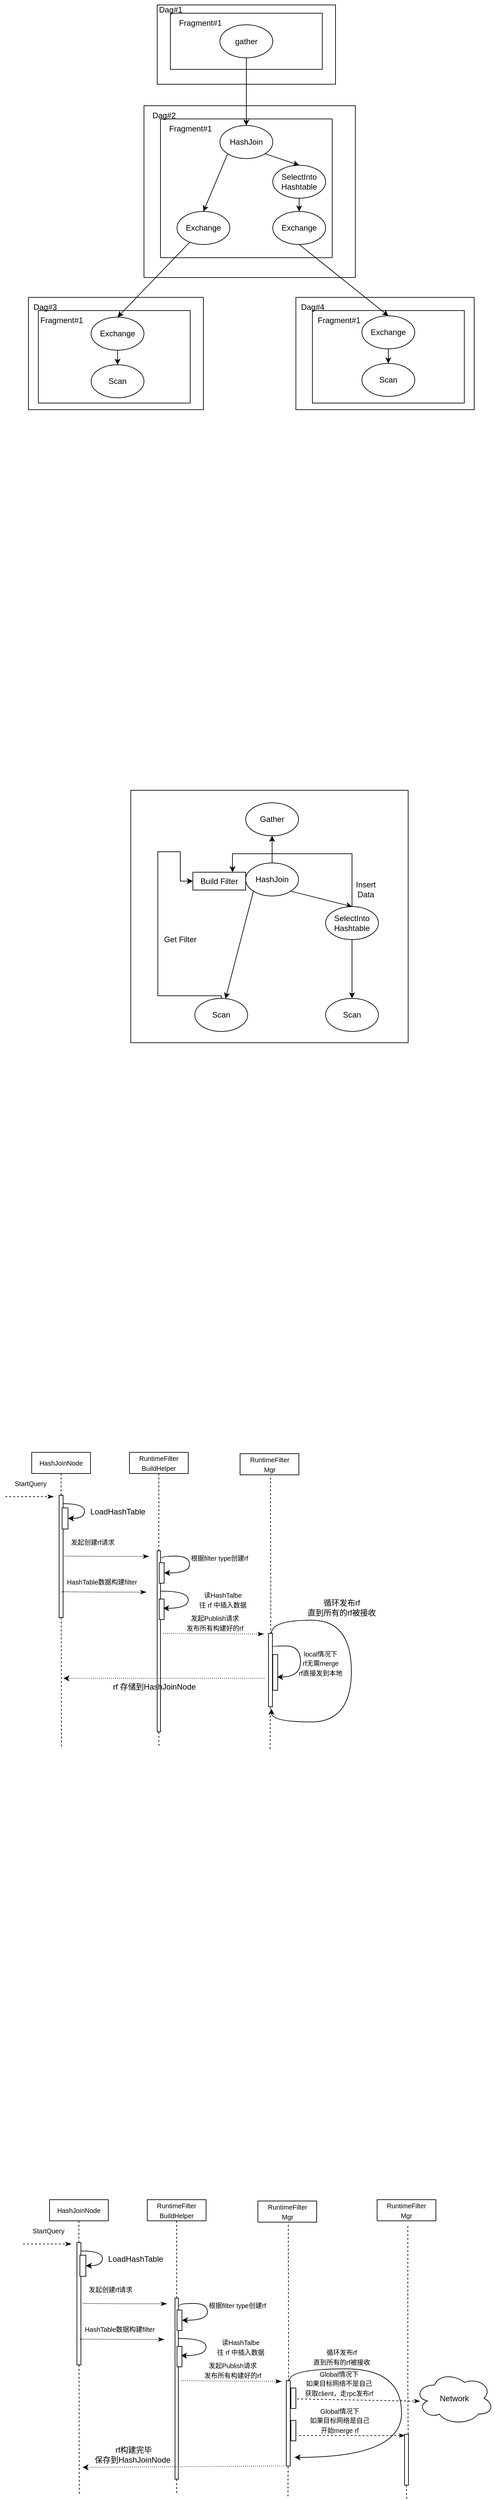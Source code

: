 <mxfile version="22.1.11" type="github">
  <diagram name="第 1 页" id="0k4TBifSkERZmbdtbySY">
    <mxGraphModel dx="954" dy="606" grid="0" gridSize="10" guides="1" tooltips="1" connect="1" arrows="1" fold="1" page="1" pageScale="1" pageWidth="827" pageHeight="1169" math="0" shadow="0">
      <root>
        <mxCell id="0" />
        <mxCell id="1" parent="0" />
        <mxCell id="LGNTD50chUgOsU70D988-14" value="" style="rounded=0;whiteSpace=wrap;html=1;" parent="1" vertex="1">
          <mxGeometry x="460" y="750" width="270" height="170" as="geometry" />
        </mxCell>
        <mxCell id="LGNTD50chUgOsU70D988-35" value="" style="rounded=0;whiteSpace=wrap;html=1;" parent="1" vertex="1">
          <mxGeometry x="485" y="770" width="230" height="140" as="geometry" />
        </mxCell>
        <mxCell id="LGNTD50chUgOsU70D988-13" value="" style="rounded=0;whiteSpace=wrap;html=1;" parent="1" vertex="1">
          <mxGeometry x="55" y="750" width="265" height="170" as="geometry" />
        </mxCell>
        <mxCell id="LGNTD50chUgOsU70D988-6" value="" style="rounded=0;whiteSpace=wrap;html=1;" parent="1" vertex="1">
          <mxGeometry x="230" y="460" width="320" height="260" as="geometry" />
        </mxCell>
        <mxCell id="LGNTD50chUgOsU70D988-2" value="" style="rounded=0;whiteSpace=wrap;html=1;" parent="1" vertex="1">
          <mxGeometry x="255" y="480" width="260" height="210" as="geometry" />
        </mxCell>
        <mxCell id="LGNTD50chUgOsU70D988-1" value="Exchange" style="ellipse;whiteSpace=wrap;html=1;" parent="1" vertex="1">
          <mxGeometry x="280" y="620" width="80" height="50" as="geometry" />
        </mxCell>
        <mxCell id="LGNTD50chUgOsU70D988-26" value="" style="edgeStyle=orthogonalEdgeStyle;rounded=0;orthogonalLoop=1;jettySize=auto;html=1;" parent="1" source="LGNTD50chUgOsU70D988-3" target="LGNTD50chUgOsU70D988-5" edge="1">
          <mxGeometry relative="1" as="geometry" />
        </mxCell>
        <mxCell id="LGNTD50chUgOsU70D988-3" value="SelectInto&lt;br&gt;Hashtable" style="ellipse;whiteSpace=wrap;html=1;" parent="1" vertex="1">
          <mxGeometry x="425" y="550" width="80" height="50" as="geometry" />
        </mxCell>
        <mxCell id="LGNTD50chUgOsU70D988-9" style="rounded=0;orthogonalLoop=1;jettySize=auto;html=1;exitX=1;exitY=1;exitDx=0;exitDy=0;entryX=0.5;entryY=0;entryDx=0;entryDy=0;" parent="1" source="LGNTD50chUgOsU70D988-4" target="LGNTD50chUgOsU70D988-3" edge="1">
          <mxGeometry relative="1" as="geometry" />
        </mxCell>
        <mxCell id="LGNTD50chUgOsU70D988-34" value="" style="rounded=0;whiteSpace=wrap;html=1;" parent="1" vertex="1">
          <mxGeometry x="70" y="770" width="230" height="140" as="geometry" />
        </mxCell>
        <mxCell id="LGNTD50chUgOsU70D988-25" style="rounded=0;orthogonalLoop=1;jettySize=auto;html=1;entryX=0.5;entryY=0;entryDx=0;entryDy=0;" parent="1" source="LGNTD50chUgOsU70D988-1" target="LGNTD50chUgOsU70D988-15" edge="1">
          <mxGeometry relative="1" as="geometry" />
        </mxCell>
        <mxCell id="LGNTD50chUgOsU70D988-12" style="rounded=0;orthogonalLoop=1;jettySize=auto;html=1;exitX=0;exitY=1;exitDx=0;exitDy=0;entryX=0.5;entryY=0;entryDx=0;entryDy=0;" parent="1" source="LGNTD50chUgOsU70D988-4" target="LGNTD50chUgOsU70D988-1" edge="1">
          <mxGeometry relative="1" as="geometry" />
        </mxCell>
        <mxCell id="LGNTD50chUgOsU70D988-4" value="HashJoin" style="ellipse;whiteSpace=wrap;html=1;" parent="1" vertex="1">
          <mxGeometry x="345" y="490" width="80" height="50" as="geometry" />
        </mxCell>
        <mxCell id="LGNTD50chUgOsU70D988-27" style="rounded=0;orthogonalLoop=1;jettySize=auto;html=1;exitX=0.5;exitY=1;exitDx=0;exitDy=0;entryX=0.5;entryY=0;entryDx=0;entryDy=0;" parent="1" source="LGNTD50chUgOsU70D988-5" target="LGNTD50chUgOsU70D988-16" edge="1">
          <mxGeometry relative="1" as="geometry" />
        </mxCell>
        <mxCell id="LGNTD50chUgOsU70D988-5" value="Exchange" style="ellipse;whiteSpace=wrap;html=1;" parent="1" vertex="1">
          <mxGeometry x="425" y="620" width="80" height="50" as="geometry" />
        </mxCell>
        <mxCell id="LGNTD50chUgOsU70D988-21" value="" style="edgeStyle=orthogonalEdgeStyle;rounded=0;orthogonalLoop=1;jettySize=auto;html=1;" parent="1" source="LGNTD50chUgOsU70D988-15" target="LGNTD50chUgOsU70D988-17" edge="1">
          <mxGeometry relative="1" as="geometry" />
        </mxCell>
        <mxCell id="LGNTD50chUgOsU70D988-15" value="Exchange" style="ellipse;whiteSpace=wrap;html=1;" parent="1" vertex="1">
          <mxGeometry x="150" y="780" width="80" height="50" as="geometry" />
        </mxCell>
        <mxCell id="LGNTD50chUgOsU70D988-22" value="" style="edgeStyle=orthogonalEdgeStyle;rounded=0;orthogonalLoop=1;jettySize=auto;html=1;" parent="1" source="LGNTD50chUgOsU70D988-16" target="LGNTD50chUgOsU70D988-18" edge="1">
          <mxGeometry relative="1" as="geometry" />
        </mxCell>
        <mxCell id="LGNTD50chUgOsU70D988-16" value="Exchange" style="ellipse;whiteSpace=wrap;html=1;" parent="1" vertex="1">
          <mxGeometry x="560" y="778" width="80" height="50" as="geometry" />
        </mxCell>
        <mxCell id="LGNTD50chUgOsU70D988-17" value="Scan" style="ellipse;whiteSpace=wrap;html=1;" parent="1" vertex="1">
          <mxGeometry x="150" y="852" width="80" height="50" as="geometry" />
        </mxCell>
        <mxCell id="LGNTD50chUgOsU70D988-18" value="Scan" style="ellipse;whiteSpace=wrap;html=1;" parent="1" vertex="1">
          <mxGeometry x="560" y="850" width="80" height="50" as="geometry" />
        </mxCell>
        <mxCell id="LGNTD50chUgOsU70D988-30" value="" style="rounded=0;whiteSpace=wrap;html=1;" parent="1" vertex="1">
          <mxGeometry x="250" y="307.5" width="270" height="120" as="geometry" />
        </mxCell>
        <mxCell id="LGNTD50chUgOsU70D988-33" value="" style="rounded=0;whiteSpace=wrap;html=1;" parent="1" vertex="1">
          <mxGeometry x="270" y="320" width="230" height="85" as="geometry" />
        </mxCell>
        <mxCell id="LGNTD50chUgOsU70D988-32" style="edgeStyle=orthogonalEdgeStyle;rounded=0;orthogonalLoop=1;jettySize=auto;html=1;" parent="1" source="LGNTD50chUgOsU70D988-31" target="LGNTD50chUgOsU70D988-4" edge="1">
          <mxGeometry relative="1" as="geometry" />
        </mxCell>
        <mxCell id="LGNTD50chUgOsU70D988-31" value="gather" style="ellipse;whiteSpace=wrap;html=1;" parent="1" vertex="1">
          <mxGeometry x="345" y="337.5" width="80" height="50" as="geometry" />
        </mxCell>
        <mxCell id="2ma7Ghk2zAE5fmu_fwJY-1" value="Fragment#1" style="text;html=1;align=center;verticalAlign=middle;resizable=0;points=[];autosize=1;strokeColor=none;fillColor=none;" parent="1" vertex="1">
          <mxGeometry x="480" y="770" width="90" height="30" as="geometry" />
        </mxCell>
        <mxCell id="2ma7Ghk2zAE5fmu_fwJY-2" value="Dag#1" style="text;html=1;align=center;verticalAlign=middle;resizable=0;points=[];autosize=1;strokeColor=none;fillColor=none;" parent="1" vertex="1">
          <mxGeometry x="240" y="300" width="60" height="30" as="geometry" />
        </mxCell>
        <mxCell id="2ma7Ghk2zAE5fmu_fwJY-3" value="Dag#2" style="text;html=1;align=center;verticalAlign=middle;resizable=0;points=[];autosize=1;strokeColor=none;fillColor=none;" parent="1" vertex="1">
          <mxGeometry x="230" y="460" width="60" height="30" as="geometry" />
        </mxCell>
        <mxCell id="2ma7Ghk2zAE5fmu_fwJY-4" value="Dag#3" style="text;html=1;align=center;verticalAlign=middle;resizable=0;points=[];autosize=1;strokeColor=none;fillColor=none;" parent="1" vertex="1">
          <mxGeometry x="50" y="750" width="60" height="30" as="geometry" />
        </mxCell>
        <mxCell id="2ma7Ghk2zAE5fmu_fwJY-5" value="Dag#4" style="text;html=1;align=center;verticalAlign=middle;resizable=0;points=[];autosize=1;strokeColor=none;fillColor=none;" parent="1" vertex="1">
          <mxGeometry x="455" y="750" width="60" height="30" as="geometry" />
        </mxCell>
        <mxCell id="2ma7Ghk2zAE5fmu_fwJY-6" value="Fragment#1" style="text;html=1;align=center;verticalAlign=middle;resizable=0;points=[];autosize=1;strokeColor=none;fillColor=none;" parent="1" vertex="1">
          <mxGeometry x="60" y="770" width="90" height="30" as="geometry" />
        </mxCell>
        <mxCell id="2ma7Ghk2zAE5fmu_fwJY-7" value="Fragment#1" style="text;html=1;align=center;verticalAlign=middle;resizable=0;points=[];autosize=1;strokeColor=none;fillColor=none;" parent="1" vertex="1">
          <mxGeometry x="270" y="320" width="90" height="30" as="geometry" />
        </mxCell>
        <mxCell id="2ma7Ghk2zAE5fmu_fwJY-8" value="Fragment#1" style="text;html=1;align=center;verticalAlign=middle;resizable=0;points=[];autosize=1;strokeColor=none;fillColor=none;" parent="1" vertex="1">
          <mxGeometry x="255" y="480" width="90" height="30" as="geometry" />
        </mxCell>
        <mxCell id="CpbZUt9SCDzq-T55aCew-1" value="" style="rounded=0;whiteSpace=wrap;html=1;" vertex="1" parent="1">
          <mxGeometry x="210" y="1496" width="420" height="382" as="geometry" />
        </mxCell>
        <mxCell id="CpbZUt9SCDzq-T55aCew-7" style="rounded=0;orthogonalLoop=1;jettySize=auto;html=1;exitX=1;exitY=1;exitDx=0;exitDy=0;entryX=0.5;entryY=0;entryDx=0;entryDy=0;" edge="1" parent="1" source="CpbZUt9SCDzq-T55aCew-2" target="CpbZUt9SCDzq-T55aCew-3">
          <mxGeometry relative="1" as="geometry" />
        </mxCell>
        <mxCell id="CpbZUt9SCDzq-T55aCew-12" style="rounded=0;orthogonalLoop=1;jettySize=auto;html=1;exitX=0;exitY=1;exitDx=0;exitDy=0;" edge="1" parent="1" source="CpbZUt9SCDzq-T55aCew-2" target="CpbZUt9SCDzq-T55aCew-5">
          <mxGeometry relative="1" as="geometry" />
        </mxCell>
        <mxCell id="CpbZUt9SCDzq-T55aCew-26" value="" style="edgeStyle=orthogonalEdgeStyle;rounded=0;orthogonalLoop=1;jettySize=auto;html=1;" edge="1" parent="1" source="CpbZUt9SCDzq-T55aCew-2" target="CpbZUt9SCDzq-T55aCew-25">
          <mxGeometry relative="1" as="geometry" />
        </mxCell>
        <mxCell id="CpbZUt9SCDzq-T55aCew-2" value="HashJoin" style="ellipse;whiteSpace=wrap;html=1;" vertex="1" parent="1">
          <mxGeometry x="384" y="1606" width="80" height="50" as="geometry" />
        </mxCell>
        <mxCell id="CpbZUt9SCDzq-T55aCew-9" value="" style="edgeStyle=orthogonalEdgeStyle;rounded=0;orthogonalLoop=1;jettySize=auto;html=1;" edge="1" parent="1" source="CpbZUt9SCDzq-T55aCew-3" target="CpbZUt9SCDzq-T55aCew-4">
          <mxGeometry relative="1" as="geometry" />
        </mxCell>
        <mxCell id="CpbZUt9SCDzq-T55aCew-21" style="edgeStyle=orthogonalEdgeStyle;rounded=0;orthogonalLoop=1;jettySize=auto;html=1;entryX=0.75;entryY=0;entryDx=0;entryDy=0;" edge="1" parent="1" source="CpbZUt9SCDzq-T55aCew-3" target="CpbZUt9SCDzq-T55aCew-13">
          <mxGeometry relative="1" as="geometry">
            <Array as="points">
              <mxPoint x="492" y="1592" />
              <mxPoint x="314" y="1592" />
            </Array>
          </mxGeometry>
        </mxCell>
        <mxCell id="CpbZUt9SCDzq-T55aCew-3" value="SelectInto&lt;br&gt;Hashtable" style="ellipse;whiteSpace=wrap;html=1;" vertex="1" parent="1">
          <mxGeometry x="505" y="1672" width="80" height="50" as="geometry" />
        </mxCell>
        <mxCell id="CpbZUt9SCDzq-T55aCew-4" value="Scan" style="ellipse;whiteSpace=wrap;html=1;" vertex="1" parent="1">
          <mxGeometry x="505" y="1811" width="80" height="50" as="geometry" />
        </mxCell>
        <mxCell id="CpbZUt9SCDzq-T55aCew-5" value="Scan" style="ellipse;whiteSpace=wrap;html=1;" vertex="1" parent="1">
          <mxGeometry x="307" y="1811" width="80" height="50" as="geometry" />
        </mxCell>
        <mxCell id="CpbZUt9SCDzq-T55aCew-17" style="edgeStyle=orthogonalEdgeStyle;rounded=0;orthogonalLoop=1;jettySize=auto;html=1;entryX=0.5;entryY=0;entryDx=0;entryDy=0;endArrow=none;endFill=0;startArrow=classic;startFill=1;" edge="1" parent="1" source="CpbZUt9SCDzq-T55aCew-13" target="CpbZUt9SCDzq-T55aCew-5">
          <mxGeometry relative="1" as="geometry">
            <Array as="points">
              <mxPoint x="285" y="1634" />
              <mxPoint x="285" y="1589" />
              <mxPoint x="251" y="1589" />
              <mxPoint x="251" y="1807" />
            </Array>
          </mxGeometry>
        </mxCell>
        <mxCell id="CpbZUt9SCDzq-T55aCew-13" value="Build Filter" style="rounded=0;whiteSpace=wrap;html=1;" vertex="1" parent="1">
          <mxGeometry x="304" y="1620" width="80" height="27" as="geometry" />
        </mxCell>
        <mxCell id="CpbZUt9SCDzq-T55aCew-18" value="Get Filter" style="text;html=1;strokeColor=none;fillColor=none;align=center;verticalAlign=middle;whiteSpace=wrap;rounded=0;" vertex="1" parent="1">
          <mxGeometry x="255" y="1707" width="60" height="30" as="geometry" />
        </mxCell>
        <mxCell id="CpbZUt9SCDzq-T55aCew-22" value="Insert Data" style="text;html=1;strokeColor=none;fillColor=none;align=center;verticalAlign=middle;whiteSpace=wrap;rounded=0;" vertex="1" parent="1">
          <mxGeometry x="536" y="1631" width="60" height="30" as="geometry" />
        </mxCell>
        <mxCell id="CpbZUt9SCDzq-T55aCew-25" value="Gather" style="ellipse;whiteSpace=wrap;html=1;" vertex="1" parent="1">
          <mxGeometry x="384" y="1515" width="80" height="50" as="geometry" />
        </mxCell>
        <mxCell id="CpbZUt9SCDzq-T55aCew-35" style="rounded=0;orthogonalLoop=1;jettySize=auto;html=1;endArrow=none;endFill=0;dashed=1;" edge="1" parent="1" source="CpbZUt9SCDzq-T55aCew-39">
          <mxGeometry relative="1" as="geometry">
            <mxPoint x="105" y="2945" as="targetPoint" />
          </mxGeometry>
        </mxCell>
        <mxCell id="CpbZUt9SCDzq-T55aCew-27" value="&lt;font style=&quot;font-size: 10px;&quot;&gt;HashJoinNode&lt;/font&gt;" style="rounded=0;whiteSpace=wrap;html=1;" vertex="1" parent="1">
          <mxGeometry x="60" y="2498" width="89" height="32" as="geometry" />
        </mxCell>
        <mxCell id="CpbZUt9SCDzq-T55aCew-29" value="&lt;font style=&quot;font-size: 10px;&quot;&gt;RuntimeFilter&lt;br&gt;Mgr&lt;/font&gt;" style="rounded=0;whiteSpace=wrap;html=1;" vertex="1" parent="1">
          <mxGeometry x="375.5" y="2500" width="89" height="32" as="geometry" />
        </mxCell>
        <mxCell id="CpbZUt9SCDzq-T55aCew-36" style="edgeStyle=orthogonalEdgeStyle;rounded=0;orthogonalLoop=1;jettySize=auto;html=1;endArrow=none;endFill=0;dashed=1;" edge="1" parent="1" source="CpbZUt9SCDzq-T55aCew-47">
          <mxGeometry relative="1" as="geometry">
            <mxPoint x="253" y="2944" as="targetPoint" />
          </mxGeometry>
        </mxCell>
        <mxCell id="CpbZUt9SCDzq-T55aCew-30" value="&lt;font style=&quot;font-size: 10px;&quot;&gt;RuntimeFilter&lt;br&gt;BuildHelper&lt;/font&gt;" style="rounded=0;whiteSpace=wrap;html=1;" vertex="1" parent="1">
          <mxGeometry x="208" y="2498" width="89" height="32" as="geometry" />
        </mxCell>
        <mxCell id="CpbZUt9SCDzq-T55aCew-40" value="" style="rounded=0;orthogonalLoop=1;jettySize=auto;html=1;endArrow=none;endFill=0;dashed=1;" edge="1" parent="1" source="CpbZUt9SCDzq-T55aCew-27" target="CpbZUt9SCDzq-T55aCew-39">
          <mxGeometry relative="1" as="geometry">
            <mxPoint x="105" y="2530" as="sourcePoint" />
            <mxPoint x="104.5" y="2929" as="targetPoint" />
          </mxGeometry>
        </mxCell>
        <mxCell id="CpbZUt9SCDzq-T55aCew-45" style="edgeStyle=orthogonalEdgeStyle;rounded=0;orthogonalLoop=1;jettySize=auto;html=1;exitX=0.833;exitY=0.068;exitDx=0;exitDy=0;entryX=1;entryY=0.5;entryDx=0;entryDy=0;exitPerimeter=0;curved=1;" edge="1" parent="1" source="CpbZUt9SCDzq-T55aCew-39" target="CpbZUt9SCDzq-T55aCew-43">
          <mxGeometry relative="1" as="geometry">
            <Array as="points">
              <mxPoint x="140" y="2576" />
              <mxPoint x="140" y="2598" />
            </Array>
          </mxGeometry>
        </mxCell>
        <mxCell id="CpbZUt9SCDzq-T55aCew-49" style="edgeStyle=orthogonalEdgeStyle;rounded=0;orthogonalLoop=1;jettySize=auto;html=1;exitX=1;exitY=0.5;exitDx=0;exitDy=0;dashed=1;dashPattern=1 1;endArrow=classicThin;endFill=1;" edge="1" parent="1">
          <mxGeometry relative="1" as="geometry">
            <mxPoint x="237.5" y="2655.5" as="targetPoint" />
            <mxPoint x="110" y="2655" as="sourcePoint" />
          </mxGeometry>
        </mxCell>
        <mxCell id="CpbZUt9SCDzq-T55aCew-39" value="" style="rounded=0;whiteSpace=wrap;html=1;" vertex="1" parent="1">
          <mxGeometry x="101.5" y="2563" width="6" height="185" as="geometry" />
        </mxCell>
        <mxCell id="CpbZUt9SCDzq-T55aCew-41" value="" style="endArrow=classicThin;html=1;rounded=0;dashed=1;endFill=1;" edge="1" parent="1">
          <mxGeometry width="50" height="50" relative="1" as="geometry">
            <mxPoint x="20" y="2565" as="sourcePoint" />
            <mxPoint x="93" y="2565" as="targetPoint" />
          </mxGeometry>
        </mxCell>
        <mxCell id="CpbZUt9SCDzq-T55aCew-42" value="&lt;font style=&quot;font-size: 10px;&quot;&gt;StartQuery&lt;/font&gt;" style="text;html=1;align=center;verticalAlign=middle;resizable=0;points=[];autosize=1;strokeColor=none;fillColor=none;" vertex="1" parent="1">
          <mxGeometry x="25" y="2532" width="66" height="26" as="geometry" />
        </mxCell>
        <mxCell id="CpbZUt9SCDzq-T55aCew-43" value="" style="rounded=0;whiteSpace=wrap;html=1;" vertex="1" parent="1">
          <mxGeometry x="106" y="2582" width="9" height="32" as="geometry" />
        </mxCell>
        <mxCell id="CpbZUt9SCDzq-T55aCew-46" value="LoadHashTable" style="text;html=1;align=center;verticalAlign=middle;resizable=0;points=[];autosize=1;strokeColor=none;fillColor=none;" vertex="1" parent="1">
          <mxGeometry x="139.5" y="2575" width="101" height="26" as="geometry" />
        </mxCell>
        <mxCell id="CpbZUt9SCDzq-T55aCew-48" value="" style="edgeStyle=orthogonalEdgeStyle;rounded=0;orthogonalLoop=1;jettySize=auto;html=1;endArrow=none;endFill=0;dashed=1;" edge="1" parent="1" source="CpbZUt9SCDzq-T55aCew-30" target="CpbZUt9SCDzq-T55aCew-47">
          <mxGeometry relative="1" as="geometry">
            <mxPoint x="253" y="2530" as="sourcePoint" />
            <mxPoint x="252.5" y="2929" as="targetPoint" />
          </mxGeometry>
        </mxCell>
        <mxCell id="CpbZUt9SCDzq-T55aCew-64" style="edgeStyle=orthogonalEdgeStyle;rounded=0;orthogonalLoop=1;jettySize=auto;html=1;exitX=1.3;exitY=0.042;exitDx=0;exitDy=0;entryX=0.5;entryY=0;entryDx=0;entryDy=0;curved=1;exitPerimeter=0;" edge="1" parent="1" source="CpbZUt9SCDzq-T55aCew-47" target="CpbZUt9SCDzq-T55aCew-63">
          <mxGeometry relative="1" as="geometry">
            <Array as="points">
              <mxPoint x="299" y="2655" />
              <mxPoint x="299" y="2681" />
            </Array>
          </mxGeometry>
        </mxCell>
        <mxCell id="CpbZUt9SCDzq-T55aCew-47" value="" style="rounded=0;whiteSpace=wrap;html=1;" vertex="1" parent="1">
          <mxGeometry x="250" y="2647" width="5" height="274" as="geometry" />
        </mxCell>
        <mxCell id="CpbZUt9SCDzq-T55aCew-50" value="&lt;font style=&quot;font-size: 10px;&quot;&gt;发起创建rf请求&lt;/font&gt;" style="text;html=1;align=center;verticalAlign=middle;resizable=0;points=[];autosize=1;strokeColor=none;fillColor=none;" vertex="1" parent="1">
          <mxGeometry x="110" y="2621" width="84" height="26" as="geometry" />
        </mxCell>
        <mxCell id="CpbZUt9SCDzq-T55aCew-63" value="" style="rounded=0;whiteSpace=wrap;html=1;direction=south;" vertex="1" parent="1">
          <mxGeometry x="253" y="2665" width="7.5" height="31" as="geometry" />
        </mxCell>
        <mxCell id="CpbZUt9SCDzq-T55aCew-65" value="&lt;font style=&quot;font-size: 10px;&quot;&gt;根据filter type创建rf&lt;/font&gt;" style="text;html=1;align=center;verticalAlign=middle;resizable=0;points=[];autosize=1;strokeColor=none;fillColor=none;" vertex="1" parent="1">
          <mxGeometry x="291.5" y="2645" width="105" height="26" as="geometry" />
        </mxCell>
        <mxCell id="CpbZUt9SCDzq-T55aCew-66" value="" style="rounded=0;whiteSpace=wrap;html=1;direction=south;" vertex="1" parent="1">
          <mxGeometry x="253" y="2720" width="7.5" height="31" as="geometry" />
        </mxCell>
        <mxCell id="CpbZUt9SCDzq-T55aCew-67" style="edgeStyle=orthogonalEdgeStyle;rounded=0;orthogonalLoop=1;jettySize=auto;html=1;exitX=1.3;exitY=0.042;exitDx=0;exitDy=0;entryX=0.5;entryY=0;entryDx=0;entryDy=0;curved=1;exitPerimeter=0;" edge="1" parent="1">
          <mxGeometry relative="1" as="geometry">
            <mxPoint x="255" y="2708" as="sourcePoint" />
            <mxPoint x="259" y="2734" as="targetPoint" />
            <Array as="points">
              <mxPoint x="297" y="2708" />
              <mxPoint x="297" y="2734" />
            </Array>
          </mxGeometry>
        </mxCell>
        <mxCell id="CpbZUt9SCDzq-T55aCew-68" value="&lt;font style=&quot;font-size: 10px;&quot;&gt;读HashTalbe&lt;br&gt;往 rf 中插入数据&lt;/font&gt;" style="text;html=1;align=center;verticalAlign=middle;resizable=0;points=[];autosize=1;strokeColor=none;fillColor=none;" vertex="1" parent="1">
          <mxGeometry x="304" y="2700" width="90" height="41" as="geometry" />
        </mxCell>
        <mxCell id="CpbZUt9SCDzq-T55aCew-69" style="rounded=0;orthogonalLoop=1;jettySize=auto;html=1;exitX=1.1;exitY=0.717;exitDx=0;exitDy=0;dashed=1;dashPattern=1 2;endArrow=classicThin;endFill=1;exitPerimeter=0;" edge="1" parent="1">
          <mxGeometry relative="1" as="geometry">
            <mxPoint x="411.25" y="2772.99" as="targetPoint" />
            <mxPoint x="259" y="2772.003" as="sourcePoint" />
          </mxGeometry>
        </mxCell>
        <mxCell id="CpbZUt9SCDzq-T55aCew-70" value="&lt;font style=&quot;font-size: 10px;&quot;&gt;发起Publish请求&lt;br&gt;发布所有构建好的rf&lt;/font&gt;" style="text;html=1;align=center;verticalAlign=middle;resizable=0;points=[];autosize=1;strokeColor=none;fillColor=none;" vertex="1" parent="1">
          <mxGeometry x="285" y="2735" width="104" height="41" as="geometry" />
        </mxCell>
        <mxCell id="CpbZUt9SCDzq-T55aCew-74" style="edgeStyle=orthogonalEdgeStyle;rounded=0;orthogonalLoop=1;jettySize=auto;html=1;endArrow=none;endFill=0;dashed=1;" edge="1" parent="1">
          <mxGeometry relative="1" as="geometry">
            <mxPoint x="421.5" y="2536" as="sourcePoint" />
            <mxPoint x="421" y="2947" as="targetPoint" />
          </mxGeometry>
        </mxCell>
        <mxCell id="CpbZUt9SCDzq-T55aCew-75" value="" style="rounded=0;whiteSpace=wrap;html=1;" vertex="1" parent="1">
          <mxGeometry x="418.5" y="2772" width="6" height="111" as="geometry" />
        </mxCell>
        <mxCell id="CpbZUt9SCDzq-T55aCew-76" style="edgeStyle=orthogonalEdgeStyle;rounded=0;orthogonalLoop=1;jettySize=auto;html=1;exitX=0.75;exitY=0;exitDx=0;exitDy=0;curved=1;" edge="1" parent="1" source="CpbZUt9SCDzq-T55aCew-75">
          <mxGeometry relative="1" as="geometry">
            <mxPoint x="423" y="2886" as="targetPoint" />
            <Array as="points">
              <mxPoint x="423" y="2752" />
              <mxPoint x="544" y="2752" />
              <mxPoint x="544" y="2906" />
              <mxPoint x="423" y="2906" />
            </Array>
          </mxGeometry>
        </mxCell>
        <mxCell id="CpbZUt9SCDzq-T55aCew-77" value="循环发布rf&lt;br&gt;直到所有的rf被接收" style="text;html=1;align=center;verticalAlign=middle;resizable=0;points=[];autosize=1;strokeColor=none;fillColor=none;" vertex="1" parent="1">
          <mxGeometry x="468.5" y="2712" width="121" height="41" as="geometry" />
        </mxCell>
        <mxCell id="CpbZUt9SCDzq-T55aCew-78" value="" style="rounded=0;whiteSpace=wrap;html=1;direction=south;" vertex="1" parent="1">
          <mxGeometry x="425" y="2804" width="7.5" height="54" as="geometry" />
        </mxCell>
        <mxCell id="CpbZUt9SCDzq-T55aCew-79" style="edgeStyle=orthogonalEdgeStyle;rounded=0;orthogonalLoop=1;jettySize=auto;html=1;exitX=0.833;exitY=0.074;exitDx=0;exitDy=0;curved=1;exitPerimeter=0;" edge="1" parent="1">
          <mxGeometry relative="1" as="geometry">
            <mxPoint x="423.498" y="2792.546" as="sourcePoint" />
            <mxPoint x="431.5" y="2838" as="targetPoint" />
            <Array as="points">
              <mxPoint x="424" y="2791" />
              <mxPoint x="467" y="2791" />
              <mxPoint x="467" y="2838" />
            </Array>
          </mxGeometry>
        </mxCell>
        <mxCell id="CpbZUt9SCDzq-T55aCew-85" value="&lt;font style=&quot;font-size: 10px;&quot;&gt;local情况下&lt;br&gt;rf无需merge&lt;br&gt;rf直接发到本地&lt;br&gt;&lt;/font&gt;" style="text;html=1;align=center;verticalAlign=middle;resizable=0;points=[];autosize=1;strokeColor=none;fillColor=none;" vertex="1" parent="1">
          <mxGeometry x="455" y="2789" width="84" height="55" as="geometry" />
        </mxCell>
        <mxCell id="CpbZUt9SCDzq-T55aCew-86" style="edgeStyle=orthogonalEdgeStyle;rounded=0;orthogonalLoop=1;jettySize=auto;html=1;exitX=1;exitY=0.5;exitDx=0;exitDy=0;dashed=1;dashPattern=1 1;endArrow=classicThin;endFill=1;" edge="1" parent="1">
          <mxGeometry relative="1" as="geometry">
            <mxPoint x="233.5" y="2709.5" as="targetPoint" />
            <mxPoint x="106" y="2709" as="sourcePoint" />
          </mxGeometry>
        </mxCell>
        <mxCell id="CpbZUt9SCDzq-T55aCew-88" value="&lt;font style=&quot;font-size: 10px;&quot;&gt;HashTable数据构建filter&lt;/font&gt;" style="text;html=1;align=center;verticalAlign=middle;resizable=0;points=[];autosize=1;strokeColor=none;fillColor=none;" vertex="1" parent="1">
          <mxGeometry x="104" y="2681" width="124" height="26" as="geometry" />
        </mxCell>
        <mxCell id="CpbZUt9SCDzq-T55aCew-89" value="" style="endArrow=none;html=1;rounded=0;endFill=0;startArrow=classic;startFill=1;dashed=1;dashPattern=1 2;" edge="1" parent="1">
          <mxGeometry width="50" height="50" relative="1" as="geometry">
            <mxPoint x="108" y="2840" as="sourcePoint" />
            <mxPoint x="414" y="2840" as="targetPoint" />
          </mxGeometry>
        </mxCell>
        <mxCell id="CpbZUt9SCDzq-T55aCew-90" value="rf 存储到HashJoinNode&amp;nbsp;" style="text;html=1;align=center;verticalAlign=middle;resizable=0;points=[];autosize=1;strokeColor=none;fillColor=none;" vertex="1" parent="1">
          <mxGeometry x="173" y="2840" width="147" height="26" as="geometry" />
        </mxCell>
        <mxCell id="CpbZUt9SCDzq-T55aCew-92" style="rounded=0;orthogonalLoop=1;jettySize=auto;html=1;endArrow=none;endFill=0;dashed=1;" edge="1" parent="1" source="CpbZUt9SCDzq-T55aCew-100">
          <mxGeometry relative="1" as="geometry">
            <mxPoint x="132" y="4076" as="targetPoint" />
          </mxGeometry>
        </mxCell>
        <mxCell id="CpbZUt9SCDzq-T55aCew-93" value="&lt;font style=&quot;font-size: 10px;&quot;&gt;HashJoinNode&lt;/font&gt;" style="rounded=0;whiteSpace=wrap;html=1;" vertex="1" parent="1">
          <mxGeometry x="87" y="3629" width="89" height="32" as="geometry" />
        </mxCell>
        <mxCell id="CpbZUt9SCDzq-T55aCew-94" value="&lt;font style=&quot;font-size: 10px;&quot;&gt;RuntimeFilter&lt;br&gt;Mgr&lt;/font&gt;" style="rounded=0;whiteSpace=wrap;html=1;" vertex="1" parent="1">
          <mxGeometry x="402.5" y="3631" width="89" height="32" as="geometry" />
        </mxCell>
        <mxCell id="CpbZUt9SCDzq-T55aCew-95" style="edgeStyle=orthogonalEdgeStyle;rounded=0;orthogonalLoop=1;jettySize=auto;html=1;endArrow=none;endFill=0;dashed=1;" edge="1" parent="1" source="CpbZUt9SCDzq-T55aCew-107">
          <mxGeometry relative="1" as="geometry">
            <mxPoint x="280" y="4075" as="targetPoint" />
          </mxGeometry>
        </mxCell>
        <mxCell id="CpbZUt9SCDzq-T55aCew-96" value="&lt;font style=&quot;font-size: 10px;&quot;&gt;RuntimeFilter&lt;br&gt;BuildHelper&lt;/font&gt;" style="rounded=0;whiteSpace=wrap;html=1;" vertex="1" parent="1">
          <mxGeometry x="235" y="3629" width="89" height="32" as="geometry" />
        </mxCell>
        <mxCell id="CpbZUt9SCDzq-T55aCew-97" value="" style="rounded=0;orthogonalLoop=1;jettySize=auto;html=1;endArrow=none;endFill=0;dashed=1;" edge="1" parent="1" source="CpbZUt9SCDzq-T55aCew-93" target="CpbZUt9SCDzq-T55aCew-100">
          <mxGeometry relative="1" as="geometry">
            <mxPoint x="132" y="3661" as="sourcePoint" />
            <mxPoint x="131.5" y="4060" as="targetPoint" />
          </mxGeometry>
        </mxCell>
        <mxCell id="CpbZUt9SCDzq-T55aCew-98" style="edgeStyle=orthogonalEdgeStyle;rounded=0;orthogonalLoop=1;jettySize=auto;html=1;exitX=0.833;exitY=0.068;exitDx=0;exitDy=0;entryX=1;entryY=0.5;entryDx=0;entryDy=0;exitPerimeter=0;curved=1;" edge="1" parent="1" source="CpbZUt9SCDzq-T55aCew-100" target="CpbZUt9SCDzq-T55aCew-103">
          <mxGeometry relative="1" as="geometry">
            <Array as="points">
              <mxPoint x="167" y="3707" />
              <mxPoint x="167" y="3729" />
            </Array>
          </mxGeometry>
        </mxCell>
        <mxCell id="CpbZUt9SCDzq-T55aCew-99" style="edgeStyle=orthogonalEdgeStyle;rounded=0;orthogonalLoop=1;jettySize=auto;html=1;exitX=1;exitY=0.5;exitDx=0;exitDy=0;dashed=1;dashPattern=1 1;endArrow=classicThin;endFill=1;" edge="1" parent="1">
          <mxGeometry relative="1" as="geometry">
            <mxPoint x="264.5" y="3786.5" as="targetPoint" />
            <mxPoint x="137" y="3786" as="sourcePoint" />
          </mxGeometry>
        </mxCell>
        <mxCell id="CpbZUt9SCDzq-T55aCew-100" value="" style="rounded=0;whiteSpace=wrap;html=1;" vertex="1" parent="1">
          <mxGeometry x="128.5" y="3694" width="6" height="185" as="geometry" />
        </mxCell>
        <mxCell id="CpbZUt9SCDzq-T55aCew-101" value="" style="endArrow=classicThin;html=1;rounded=0;dashed=1;endFill=1;" edge="1" parent="1">
          <mxGeometry width="50" height="50" relative="1" as="geometry">
            <mxPoint x="47" y="3696" as="sourcePoint" />
            <mxPoint x="120" y="3696" as="targetPoint" />
          </mxGeometry>
        </mxCell>
        <mxCell id="CpbZUt9SCDzq-T55aCew-102" value="&lt;font style=&quot;font-size: 10px;&quot;&gt;StartQuery&lt;/font&gt;" style="text;html=1;align=center;verticalAlign=middle;resizable=0;points=[];autosize=1;strokeColor=none;fillColor=none;" vertex="1" parent="1">
          <mxGeometry x="52" y="3663" width="66" height="26" as="geometry" />
        </mxCell>
        <mxCell id="CpbZUt9SCDzq-T55aCew-103" value="" style="rounded=0;whiteSpace=wrap;html=1;" vertex="1" parent="1">
          <mxGeometry x="133" y="3713" width="9" height="32" as="geometry" />
        </mxCell>
        <mxCell id="CpbZUt9SCDzq-T55aCew-104" value="LoadHashTable" style="text;html=1;align=center;verticalAlign=middle;resizable=0;points=[];autosize=1;strokeColor=none;fillColor=none;" vertex="1" parent="1">
          <mxGeometry x="166.5" y="3706" width="101" height="26" as="geometry" />
        </mxCell>
        <mxCell id="CpbZUt9SCDzq-T55aCew-105" value="" style="edgeStyle=orthogonalEdgeStyle;rounded=0;orthogonalLoop=1;jettySize=auto;html=1;endArrow=none;endFill=0;dashed=1;" edge="1" parent="1" source="CpbZUt9SCDzq-T55aCew-96" target="CpbZUt9SCDzq-T55aCew-107">
          <mxGeometry relative="1" as="geometry">
            <mxPoint x="280" y="3661" as="sourcePoint" />
            <mxPoint x="279.5" y="4060" as="targetPoint" />
          </mxGeometry>
        </mxCell>
        <mxCell id="CpbZUt9SCDzq-T55aCew-106" style="edgeStyle=orthogonalEdgeStyle;rounded=0;orthogonalLoop=1;jettySize=auto;html=1;exitX=1.3;exitY=0.042;exitDx=0;exitDy=0;entryX=0.5;entryY=0;entryDx=0;entryDy=0;curved=1;exitPerimeter=0;" edge="1" parent="1" source="CpbZUt9SCDzq-T55aCew-107" target="CpbZUt9SCDzq-T55aCew-109">
          <mxGeometry relative="1" as="geometry">
            <Array as="points">
              <mxPoint x="326" y="3786" />
              <mxPoint x="326" y="3812" />
            </Array>
          </mxGeometry>
        </mxCell>
        <mxCell id="CpbZUt9SCDzq-T55aCew-107" value="" style="rounded=0;whiteSpace=wrap;html=1;" vertex="1" parent="1">
          <mxGeometry x="277" y="3778" width="5" height="274" as="geometry" />
        </mxCell>
        <mxCell id="CpbZUt9SCDzq-T55aCew-108" value="&lt;font style=&quot;font-size: 10px;&quot;&gt;发起创建rf请求&lt;/font&gt;" style="text;html=1;align=center;verticalAlign=middle;resizable=0;points=[];autosize=1;strokeColor=none;fillColor=none;" vertex="1" parent="1">
          <mxGeometry x="137" y="3752" width="84" height="26" as="geometry" />
        </mxCell>
        <mxCell id="CpbZUt9SCDzq-T55aCew-109" value="" style="rounded=0;whiteSpace=wrap;html=1;direction=south;" vertex="1" parent="1">
          <mxGeometry x="280" y="3796" width="7.5" height="31" as="geometry" />
        </mxCell>
        <mxCell id="CpbZUt9SCDzq-T55aCew-110" value="&lt;font style=&quot;font-size: 10px;&quot;&gt;根据filter type创建rf&lt;/font&gt;" style="text;html=1;align=center;verticalAlign=middle;resizable=0;points=[];autosize=1;strokeColor=none;fillColor=none;" vertex="1" parent="1">
          <mxGeometry x="318.5" y="3776" width="105" height="26" as="geometry" />
        </mxCell>
        <mxCell id="CpbZUt9SCDzq-T55aCew-111" value="" style="rounded=0;whiteSpace=wrap;html=1;direction=south;" vertex="1" parent="1">
          <mxGeometry x="280" y="3851" width="7.5" height="31" as="geometry" />
        </mxCell>
        <mxCell id="CpbZUt9SCDzq-T55aCew-112" style="edgeStyle=orthogonalEdgeStyle;rounded=0;orthogonalLoop=1;jettySize=auto;html=1;exitX=1.3;exitY=0.042;exitDx=0;exitDy=0;entryX=0.5;entryY=0;entryDx=0;entryDy=0;curved=1;exitPerimeter=0;" edge="1" parent="1">
          <mxGeometry relative="1" as="geometry">
            <mxPoint x="282" y="3839" as="sourcePoint" />
            <mxPoint x="286" y="3865" as="targetPoint" />
            <Array as="points">
              <mxPoint x="324" y="3839" />
              <mxPoint x="324" y="3865" />
            </Array>
          </mxGeometry>
        </mxCell>
        <mxCell id="CpbZUt9SCDzq-T55aCew-113" value="&lt;font style=&quot;font-size: 10px;&quot;&gt;读HashTalbe&lt;br&gt;往 rf 中插入数据&lt;/font&gt;" style="text;html=1;align=center;verticalAlign=middle;resizable=0;points=[];autosize=1;strokeColor=none;fillColor=none;" vertex="1" parent="1">
          <mxGeometry x="331" y="3831" width="90" height="41" as="geometry" />
        </mxCell>
        <mxCell id="CpbZUt9SCDzq-T55aCew-114" style="rounded=0;orthogonalLoop=1;jettySize=auto;html=1;exitX=1.1;exitY=0.717;exitDx=0;exitDy=0;dashed=1;dashPattern=1 2;endArrow=classicThin;endFill=1;exitPerimeter=0;" edge="1" parent="1">
          <mxGeometry relative="1" as="geometry">
            <mxPoint x="438.25" y="3903.99" as="targetPoint" />
            <mxPoint x="286" y="3903.003" as="sourcePoint" />
          </mxGeometry>
        </mxCell>
        <mxCell id="CpbZUt9SCDzq-T55aCew-115" value="&lt;font style=&quot;font-size: 10px;&quot;&gt;发起Publish请求&lt;br&gt;发布所有构建好的rf&lt;/font&gt;" style="text;html=1;align=center;verticalAlign=middle;resizable=0;points=[];autosize=1;strokeColor=none;fillColor=none;" vertex="1" parent="1">
          <mxGeometry x="312" y="3866" width="104" height="41" as="geometry" />
        </mxCell>
        <mxCell id="CpbZUt9SCDzq-T55aCew-116" style="edgeStyle=orthogonalEdgeStyle;rounded=0;orthogonalLoop=1;jettySize=auto;html=1;endArrow=none;endFill=0;dashed=1;" edge="1" parent="1">
          <mxGeometry relative="1" as="geometry">
            <mxPoint x="448.5" y="3667" as="sourcePoint" />
            <mxPoint x="448" y="4078" as="targetPoint" />
          </mxGeometry>
        </mxCell>
        <mxCell id="CpbZUt9SCDzq-T55aCew-117" value="" style="rounded=0;whiteSpace=wrap;html=1;" vertex="1" parent="1">
          <mxGeometry x="445.5" y="3903" width="6" height="129" as="geometry" />
        </mxCell>
        <mxCell id="CpbZUt9SCDzq-T55aCew-118" style="edgeStyle=orthogonalEdgeStyle;rounded=0;orthogonalLoop=1;jettySize=auto;html=1;exitX=0.75;exitY=0;exitDx=0;exitDy=0;curved=1;" edge="1" parent="1" source="CpbZUt9SCDzq-T55aCew-117">
          <mxGeometry relative="1" as="geometry">
            <mxPoint x="458" y="4019" as="targetPoint" />
            <Array as="points">
              <mxPoint x="450" y="3885" />
              <mxPoint x="620" y="3885" />
              <mxPoint x="620" y="4019" />
            </Array>
          </mxGeometry>
        </mxCell>
        <mxCell id="CpbZUt9SCDzq-T55aCew-119" value="&lt;font style=&quot;font-size: 10px;&quot;&gt;循环发布rf&lt;br&gt;直到所有的rf被接收&lt;/font&gt;" style="text;html=1;align=center;verticalAlign=middle;resizable=0;points=[];autosize=1;strokeColor=none;fillColor=none;" vertex="1" parent="1">
          <mxGeometry x="477" y="3846" width="104" height="41" as="geometry" />
        </mxCell>
        <mxCell id="CpbZUt9SCDzq-T55aCew-120" value="" style="rounded=0;whiteSpace=wrap;html=1;direction=south;" vertex="1" parent="1">
          <mxGeometry x="452.5" y="3914" width="7.5" height="31" as="geometry" />
        </mxCell>
        <mxCell id="CpbZUt9SCDzq-T55aCew-123" style="edgeStyle=orthogonalEdgeStyle;rounded=0;orthogonalLoop=1;jettySize=auto;html=1;exitX=1;exitY=0.5;exitDx=0;exitDy=0;dashed=1;dashPattern=1 1;endArrow=classicThin;endFill=1;" edge="1" parent="1">
          <mxGeometry relative="1" as="geometry">
            <mxPoint x="260.5" y="3840.5" as="targetPoint" />
            <mxPoint x="133" y="3840" as="sourcePoint" />
          </mxGeometry>
        </mxCell>
        <mxCell id="CpbZUt9SCDzq-T55aCew-124" value="&lt;font style=&quot;font-size: 10px;&quot;&gt;HashTable数据构建filter&lt;/font&gt;" style="text;html=1;align=center;verticalAlign=middle;resizable=0;points=[];autosize=1;strokeColor=none;fillColor=none;" vertex="1" parent="1">
          <mxGeometry x="131" y="3812" width="124" height="26" as="geometry" />
        </mxCell>
        <mxCell id="CpbZUt9SCDzq-T55aCew-125" value="" style="endArrow=none;html=1;rounded=0;endFill=0;startArrow=classic;startFill=1;dashed=1;dashPattern=1 2;" edge="1" parent="1">
          <mxGeometry width="50" height="50" relative="1" as="geometry">
            <mxPoint x="137" y="4034" as="sourcePoint" />
            <mxPoint x="443" y="4032" as="targetPoint" />
          </mxGeometry>
        </mxCell>
        <mxCell id="CpbZUt9SCDzq-T55aCew-126" value="rf构建完毕&lt;br&gt;保存到HashJoinNode&amp;nbsp;" style="text;html=1;align=center;verticalAlign=middle;resizable=0;points=[];autosize=1;strokeColor=none;fillColor=none;" vertex="1" parent="1">
          <mxGeometry x="146" y="3994" width="136" height="41" as="geometry" />
        </mxCell>
        <mxCell id="CpbZUt9SCDzq-T55aCew-127" value="&lt;font style=&quot;font-size: 10px;&quot;&gt;RuntimeFilter&lt;br&gt;Mgr&lt;/font&gt;" style="rounded=0;whiteSpace=wrap;html=1;" vertex="1" parent="1">
          <mxGeometry x="583" y="3629" width="89" height="32" as="geometry" />
        </mxCell>
        <mxCell id="CpbZUt9SCDzq-T55aCew-128" style="edgeStyle=orthogonalEdgeStyle;rounded=0;orthogonalLoop=1;jettySize=auto;html=1;endArrow=none;endFill=0;dashed=1;" edge="1" parent="1" source="CpbZUt9SCDzq-T55aCew-136">
          <mxGeometry relative="1" as="geometry">
            <mxPoint x="629.5" y="3669" as="sourcePoint" />
            <mxPoint x="629" y="4080" as="targetPoint" />
          </mxGeometry>
        </mxCell>
        <mxCell id="CpbZUt9SCDzq-T55aCew-129" value="&lt;font style=&quot;font-size: 10px;&quot;&gt;Global情况下&lt;br style=&quot;border-color: var(--border-color);&quot;&gt;如果目标网络不是自己&lt;br style=&quot;border-color: var(--border-color);&quot;&gt;获取client，走rpc发布rf&lt;/font&gt;" style="text;html=1;align=center;verticalAlign=middle;resizable=0;points=[];autosize=1;strokeColor=none;fillColor=none;" vertex="1" parent="1">
          <mxGeometry x="464" y="3879" width="121" height="55" as="geometry" />
        </mxCell>
        <mxCell id="CpbZUt9SCDzq-T55aCew-131" value="" style="endArrow=classicThin;html=1;rounded=0;dashed=1;endFill=1;" edge="1" parent="1">
          <mxGeometry width="50" height="50" relative="1" as="geometry">
            <mxPoint x="462" y="3930.5" as="sourcePoint" />
            <mxPoint x="648" y="3934" as="targetPoint" />
          </mxGeometry>
        </mxCell>
        <mxCell id="CpbZUt9SCDzq-T55aCew-132" value="Network" style="ellipse;shape=cloud;whiteSpace=wrap;html=1;" vertex="1" parent="1">
          <mxGeometry x="640" y="3889.5" width="120" height="80" as="geometry" />
        </mxCell>
        <mxCell id="CpbZUt9SCDzq-T55aCew-133" value="" style="rounded=0;whiteSpace=wrap;html=1;direction=south;" vertex="1" parent="1">
          <mxGeometry x="452.5" y="3963" width="7.5" height="31" as="geometry" />
        </mxCell>
        <mxCell id="CpbZUt9SCDzq-T55aCew-134" value="" style="endArrow=classicThin;html=1;rounded=0;dashed=1;endFill=1;" edge="1" parent="1">
          <mxGeometry width="50" height="50" relative="1" as="geometry">
            <mxPoint x="464.88" y="3986" as="sourcePoint" />
            <mxPoint x="625.13" y="3986" as="targetPoint" />
          </mxGeometry>
        </mxCell>
        <mxCell id="CpbZUt9SCDzq-T55aCew-137" value="" style="edgeStyle=orthogonalEdgeStyle;rounded=0;orthogonalLoop=1;jettySize=auto;html=1;endArrow=none;endFill=0;dashed=1;" edge="1" parent="1" target="CpbZUt9SCDzq-T55aCew-136">
          <mxGeometry relative="1" as="geometry">
            <mxPoint x="629.5" y="3669" as="sourcePoint" />
            <mxPoint x="629" y="4080" as="targetPoint" />
            <Array as="points">
              <mxPoint x="630" y="3907" />
              <mxPoint x="630" y="3907" />
            </Array>
          </mxGeometry>
        </mxCell>
        <mxCell id="CpbZUt9SCDzq-T55aCew-136" value="" style="rounded=0;whiteSpace=wrap;html=1;" vertex="1" parent="1">
          <mxGeometry x="624.5" y="3984" width="6" height="77" as="geometry" />
        </mxCell>
        <mxCell id="CpbZUt9SCDzq-T55aCew-139" value="&lt;font style=&quot;font-size: 10px;&quot;&gt;Global情况下&lt;br&gt;如果目标网络是自己&lt;br&gt;开始merge rf&lt;/font&gt;" style="text;html=1;align=center;verticalAlign=middle;resizable=0;points=[];autosize=1;strokeColor=none;fillColor=none;" vertex="1" parent="1">
          <mxGeometry x="471.5" y="3935" width="108" height="55" as="geometry" />
        </mxCell>
      </root>
    </mxGraphModel>
  </diagram>
</mxfile>
